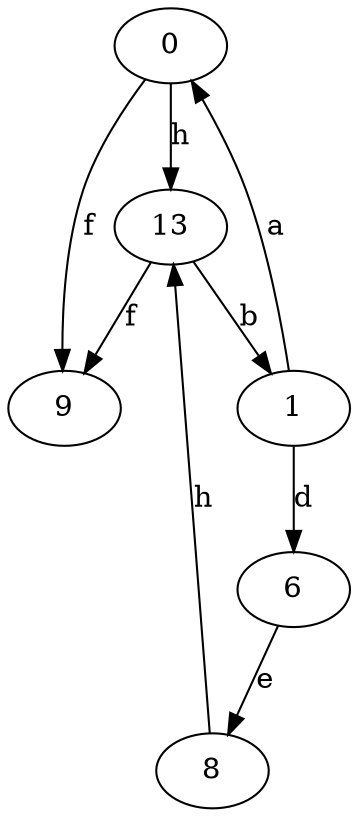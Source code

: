strict digraph  {
0;
1;
6;
8;
9;
13;
0 -> 9  [label=f];
0 -> 13  [label=h];
1 -> 0  [label=a];
1 -> 6  [label=d];
6 -> 8  [label=e];
8 -> 13  [label=h];
13 -> 1  [label=b];
13 -> 9  [label=f];
}
